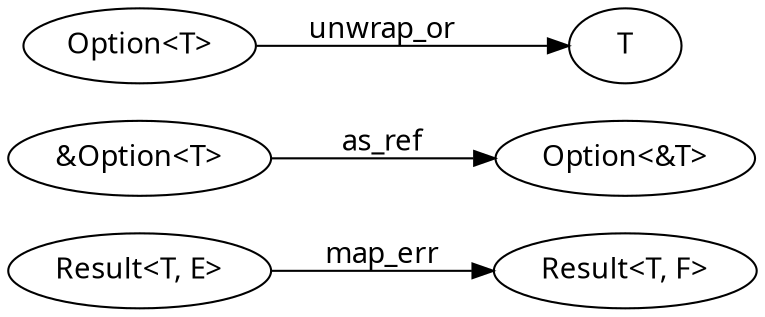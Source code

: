 digraph ErrorHandling {
    rankdir=LR;
    graph [dpi=150];
	node [fontname="Fantasque Sans Mono"];
    edge [fontname="Fantasque Sans Mono", padding=32];
    
    result_te [label="Result<T, E>"];
    result_tf [label="Result<T, F>"];
    ref_to_option [label="&Option<T>"];
    option_to_ref [label="Option<&T>"];
    option_t [label="Option<T>"];
    t [label="T"];

    result_te -> result_tf [label="map_err"];
    ref_to_option -> option_to_ref [label="as_ref"]
    option_t -> t [label="unwrap_or"];
}
